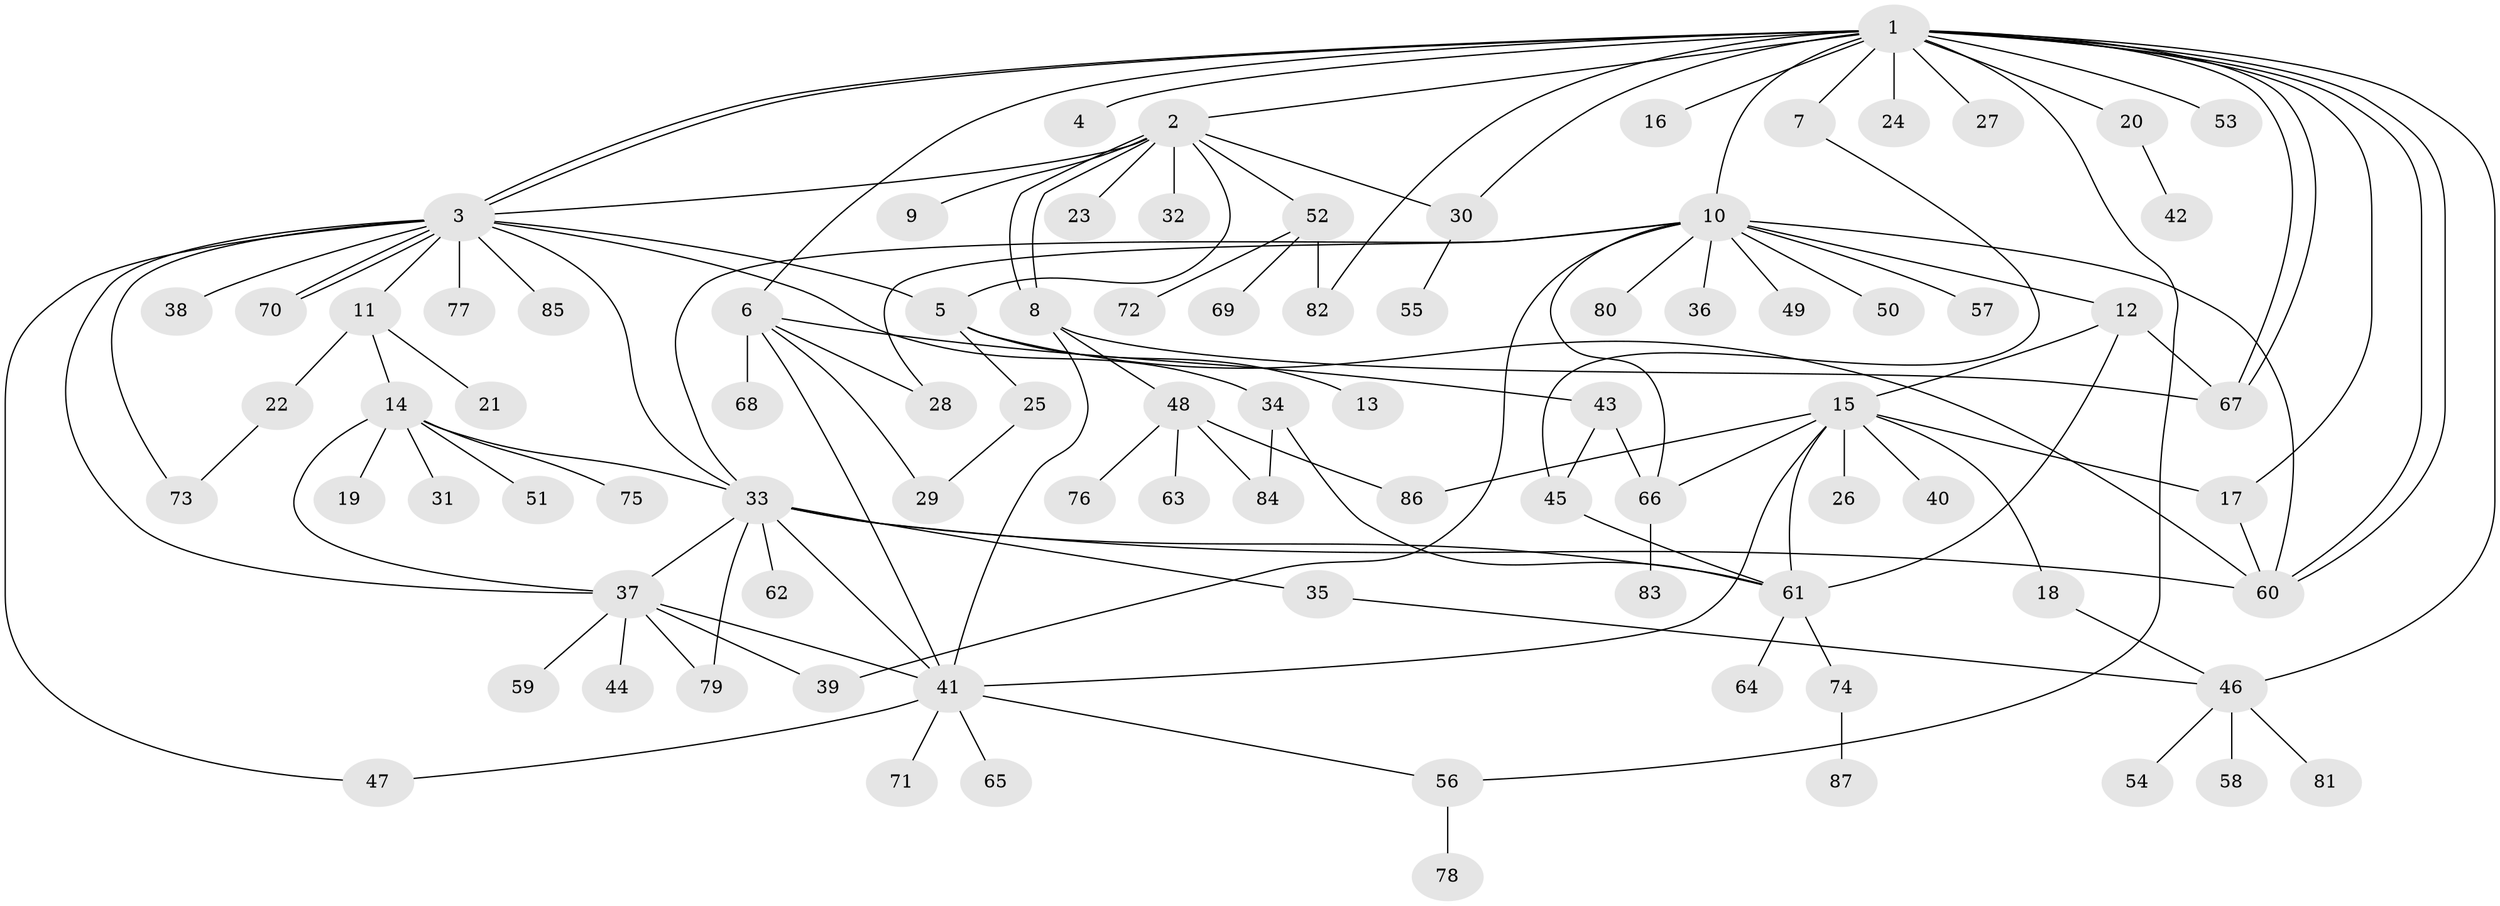 // coarse degree distribution, {10: 0.022222222222222223, 8: 0.06666666666666667, 9: 0.044444444444444446, 5: 0.1111111111111111, 1: 0.4444444444444444, 12: 0.022222222222222223, 3: 0.1111111111111111, 6: 0.08888888888888889, 4: 0.044444444444444446, 2: 0.044444444444444446}
// Generated by graph-tools (version 1.1) at 2025/50/03/04/25 22:50:39]
// undirected, 87 vertices, 128 edges
graph export_dot {
  node [color=gray90,style=filled];
  1;
  2;
  3;
  4;
  5;
  6;
  7;
  8;
  9;
  10;
  11;
  12;
  13;
  14;
  15;
  16;
  17;
  18;
  19;
  20;
  21;
  22;
  23;
  24;
  25;
  26;
  27;
  28;
  29;
  30;
  31;
  32;
  33;
  34;
  35;
  36;
  37;
  38;
  39;
  40;
  41;
  42;
  43;
  44;
  45;
  46;
  47;
  48;
  49;
  50;
  51;
  52;
  53;
  54;
  55;
  56;
  57;
  58;
  59;
  60;
  61;
  62;
  63;
  64;
  65;
  66;
  67;
  68;
  69;
  70;
  71;
  72;
  73;
  74;
  75;
  76;
  77;
  78;
  79;
  80;
  81;
  82;
  83;
  84;
  85;
  86;
  87;
  1 -- 2;
  1 -- 3;
  1 -- 3;
  1 -- 4;
  1 -- 6;
  1 -- 7;
  1 -- 10;
  1 -- 16;
  1 -- 17;
  1 -- 20;
  1 -- 24;
  1 -- 27;
  1 -- 30;
  1 -- 46;
  1 -- 53;
  1 -- 56;
  1 -- 60;
  1 -- 60;
  1 -- 67;
  1 -- 67;
  1 -- 82;
  2 -- 3;
  2 -- 5;
  2 -- 8;
  2 -- 8;
  2 -- 9;
  2 -- 23;
  2 -- 30;
  2 -- 32;
  2 -- 52;
  3 -- 5;
  3 -- 11;
  3 -- 33;
  3 -- 34;
  3 -- 37;
  3 -- 38;
  3 -- 47;
  3 -- 70;
  3 -- 70;
  3 -- 73;
  3 -- 77;
  3 -- 85;
  5 -- 13;
  5 -- 25;
  5 -- 60;
  6 -- 28;
  6 -- 29;
  6 -- 41;
  6 -- 43;
  6 -- 68;
  7 -- 45;
  8 -- 41;
  8 -- 48;
  8 -- 67;
  10 -- 12;
  10 -- 28;
  10 -- 33;
  10 -- 36;
  10 -- 39;
  10 -- 49;
  10 -- 50;
  10 -- 57;
  10 -- 60;
  10 -- 66;
  10 -- 80;
  11 -- 14;
  11 -- 21;
  11 -- 22;
  12 -- 15;
  12 -- 61;
  12 -- 67;
  14 -- 19;
  14 -- 31;
  14 -- 33;
  14 -- 37;
  14 -- 51;
  14 -- 75;
  15 -- 17;
  15 -- 18;
  15 -- 26;
  15 -- 40;
  15 -- 41;
  15 -- 61;
  15 -- 66;
  15 -- 86;
  17 -- 60;
  18 -- 46;
  20 -- 42;
  22 -- 73;
  25 -- 29;
  30 -- 55;
  33 -- 35;
  33 -- 37;
  33 -- 41;
  33 -- 60;
  33 -- 61;
  33 -- 62;
  33 -- 79;
  34 -- 61;
  34 -- 84;
  35 -- 46;
  37 -- 39;
  37 -- 41;
  37 -- 44;
  37 -- 59;
  37 -- 79;
  41 -- 47;
  41 -- 56;
  41 -- 65;
  41 -- 71;
  43 -- 45;
  43 -- 66;
  45 -- 61;
  46 -- 54;
  46 -- 58;
  46 -- 81;
  48 -- 63;
  48 -- 76;
  48 -- 84;
  48 -- 86;
  52 -- 69;
  52 -- 72;
  52 -- 82;
  56 -- 78;
  61 -- 64;
  61 -- 74;
  66 -- 83;
  74 -- 87;
}
